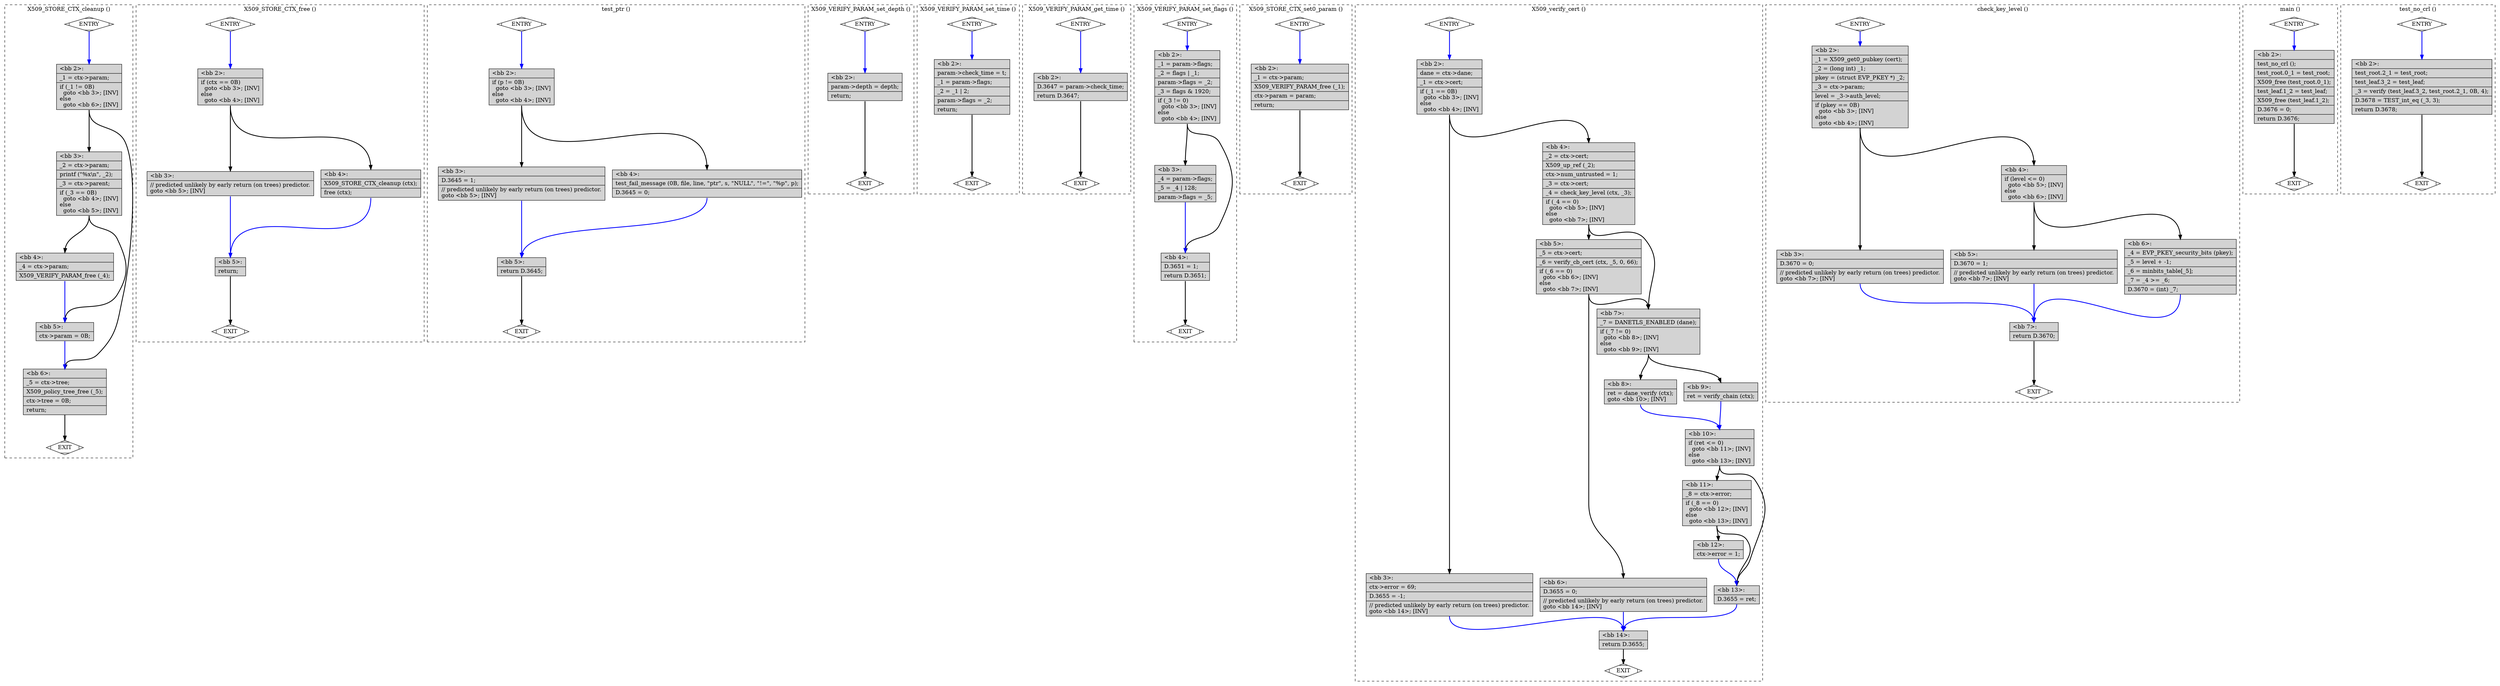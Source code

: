 digraph "test.o-openssl_leak_5.c.015t.cfg" {
overlap=false;
subgraph "cluster_X509_STORE_CTX_cleanup" {
	style="dashed";
	color="black";
	label="X509_STORE_CTX_cleanup ()";
	fn_22_basic_block_0 [shape=Mdiamond,style=filled,fillcolor=white,label="ENTRY"];

	fn_22_basic_block_1 [shape=Mdiamond,style=filled,fillcolor=white,label="EXIT"];

	fn_22_basic_block_2 [shape=record,style=filled,fillcolor=lightgrey,label="{\<bb\ 2\>:\l\
|_1\ =\ ctx-\>param;\l\
|if\ (_1\ !=\ 0B)\l\
\ \ goto\ \<bb\ 3\>;\ [INV]\l\
else\l\
\ \ goto\ \<bb\ 6\>;\ [INV]\l\
}"];

	fn_22_basic_block_3 [shape=record,style=filled,fillcolor=lightgrey,label="{\<bb\ 3\>:\l\
|_2\ =\ ctx-\>param;\l\
|printf\ (\"%x\\n\",\ _2);\l\
|_3\ =\ ctx-\>parent;\l\
|if\ (_3\ ==\ 0B)\l\
\ \ goto\ \<bb\ 4\>;\ [INV]\l\
else\l\
\ \ goto\ \<bb\ 5\>;\ [INV]\l\
}"];

	fn_22_basic_block_4 [shape=record,style=filled,fillcolor=lightgrey,label="{\<bb\ 4\>:\l\
|_4\ =\ ctx-\>param;\l\
|X509_VERIFY_PARAM_free\ (_4);\l\
}"];

	fn_22_basic_block_5 [shape=record,style=filled,fillcolor=lightgrey,label="{\<bb\ 5\>:\l\
|ctx-\>param\ =\ 0B;\l\
}"];

	fn_22_basic_block_6 [shape=record,style=filled,fillcolor=lightgrey,label="{\<bb\ 6\>:\l\
|_5\ =\ ctx-\>tree;\l\
|X509_policy_tree_free\ (_5);\l\
|ctx-\>tree\ =\ 0B;\l\
|return;\l\
}"];

	fn_22_basic_block_0:s -> fn_22_basic_block_2:n [style="solid,bold",color=blue,weight=100,constraint=true];
	fn_22_basic_block_2:s -> fn_22_basic_block_3:n [style="solid,bold",color=black,weight=10,constraint=true];
	fn_22_basic_block_2:s -> fn_22_basic_block_6:n [style="solid,bold",color=black,weight=10,constraint=true];
	fn_22_basic_block_3:s -> fn_22_basic_block_4:n [style="solid,bold",color=black,weight=10,constraint=true];
	fn_22_basic_block_3:s -> fn_22_basic_block_5:n [style="solid,bold",color=black,weight=10,constraint=true];
	fn_22_basic_block_4:s -> fn_22_basic_block_5:n [style="solid,bold",color=blue,weight=100,constraint=true];
	fn_22_basic_block_5:s -> fn_22_basic_block_6:n [style="solid,bold",color=blue,weight=100,constraint=true];
	fn_22_basic_block_6:s -> fn_22_basic_block_1:n [style="solid,bold",color=black,weight=10,constraint=true];
	fn_22_basic_block_0:s -> fn_22_basic_block_1:n [style="invis",constraint=true];
}
subgraph "cluster_X509_STORE_CTX_free" {
	style="dashed";
	color="black";
	label="X509_STORE_CTX_free ()";
	fn_23_basic_block_0 [shape=Mdiamond,style=filled,fillcolor=white,label="ENTRY"];

	fn_23_basic_block_1 [shape=Mdiamond,style=filled,fillcolor=white,label="EXIT"];

	fn_23_basic_block_2 [shape=record,style=filled,fillcolor=lightgrey,label="{\<bb\ 2\>:\l\
|if\ (ctx\ ==\ 0B)\l\
\ \ goto\ \<bb\ 3\>;\ [INV]\l\
else\l\
\ \ goto\ \<bb\ 4\>;\ [INV]\l\
}"];

	fn_23_basic_block_3 [shape=record,style=filled,fillcolor=lightgrey,label="{\<bb\ 3\>:\l\
|//\ predicted\ unlikely\ by\ early\ return\ (on\ trees)\ predictor.\l\
goto\ \<bb\ 5\>;\ [INV]\l\
}"];

	fn_23_basic_block_4 [shape=record,style=filled,fillcolor=lightgrey,label="{\<bb\ 4\>:\l\
|X509_STORE_CTX_cleanup\ (ctx);\l\
|free\ (ctx);\l\
}"];

	fn_23_basic_block_5 [shape=record,style=filled,fillcolor=lightgrey,label="{\<bb\ 5\>:\l\
|return;\l\
}"];

	fn_23_basic_block_0:s -> fn_23_basic_block_2:n [style="solid,bold",color=blue,weight=100,constraint=true];
	fn_23_basic_block_2:s -> fn_23_basic_block_3:n [style="solid,bold",color=black,weight=10,constraint=true];
	fn_23_basic_block_2:s -> fn_23_basic_block_4:n [style="solid,bold",color=black,weight=10,constraint=true];
	fn_23_basic_block_3:s -> fn_23_basic_block_5:n [style="solid,bold",color=blue,weight=100,constraint=true];
	fn_23_basic_block_4:s -> fn_23_basic_block_5:n [style="solid,bold",color=blue,weight=100,constraint=true];
	fn_23_basic_block_5:s -> fn_23_basic_block_1:n [style="solid,bold",color=black,weight=10,constraint=true];
	fn_23_basic_block_0:s -> fn_23_basic_block_1:n [style="invis",constraint=true];
}
subgraph "cluster_test_ptr" {
	style="dashed";
	color="black";
	label="test_ptr ()";
	fn_24_basic_block_0 [shape=Mdiamond,style=filled,fillcolor=white,label="ENTRY"];

	fn_24_basic_block_1 [shape=Mdiamond,style=filled,fillcolor=white,label="EXIT"];

	fn_24_basic_block_2 [shape=record,style=filled,fillcolor=lightgrey,label="{\<bb\ 2\>:\l\
|if\ (p\ !=\ 0B)\l\
\ \ goto\ \<bb\ 3\>;\ [INV]\l\
else\l\
\ \ goto\ \<bb\ 4\>;\ [INV]\l\
}"];

	fn_24_basic_block_3 [shape=record,style=filled,fillcolor=lightgrey,label="{\<bb\ 3\>:\l\
|D.3645\ =\ 1;\l\
|//\ predicted\ unlikely\ by\ early\ return\ (on\ trees)\ predictor.\l\
goto\ \<bb\ 5\>;\ [INV]\l\
}"];

	fn_24_basic_block_4 [shape=record,style=filled,fillcolor=lightgrey,label="{\<bb\ 4\>:\l\
|test_fail_message\ (0B,\ file,\ line,\ \"ptr\",\ s,\ \"NULL\",\ \"!=\",\ \"%p\",\ p);\l\
|D.3645\ =\ 0;\l\
}"];

	fn_24_basic_block_5 [shape=record,style=filled,fillcolor=lightgrey,label="{\<bb\ 5\>:\l\
|return\ D.3645;\l\
}"];

	fn_24_basic_block_0:s -> fn_24_basic_block_2:n [style="solid,bold",color=blue,weight=100,constraint=true];
	fn_24_basic_block_2:s -> fn_24_basic_block_3:n [style="solid,bold",color=black,weight=10,constraint=true];
	fn_24_basic_block_2:s -> fn_24_basic_block_4:n [style="solid,bold",color=black,weight=10,constraint=true];
	fn_24_basic_block_3:s -> fn_24_basic_block_5:n [style="solid,bold",color=blue,weight=100,constraint=true];
	fn_24_basic_block_4:s -> fn_24_basic_block_5:n [style="solid,bold",color=blue,weight=100,constraint=true];
	fn_24_basic_block_5:s -> fn_24_basic_block_1:n [style="solid,bold",color=black,weight=10,constraint=true];
	fn_24_basic_block_0:s -> fn_24_basic_block_1:n [style="invis",constraint=true];
}
subgraph "cluster_X509_VERIFY_PARAM_set_depth" {
	style="dashed";
	color="black";
	label="X509_VERIFY_PARAM_set_depth ()";
	fn_25_basic_block_0 [shape=Mdiamond,style=filled,fillcolor=white,label="ENTRY"];

	fn_25_basic_block_1 [shape=Mdiamond,style=filled,fillcolor=white,label="EXIT"];

	fn_25_basic_block_2 [shape=record,style=filled,fillcolor=lightgrey,label="{\<bb\ 2\>:\l\
|param-\>depth\ =\ depth;\l\
|return;\l\
}"];

	fn_25_basic_block_0:s -> fn_25_basic_block_2:n [style="solid,bold",color=blue,weight=100,constraint=true];
	fn_25_basic_block_2:s -> fn_25_basic_block_1:n [style="solid,bold",color=black,weight=10,constraint=true];
	fn_25_basic_block_0:s -> fn_25_basic_block_1:n [style="invis",constraint=true];
}
subgraph "cluster_X509_VERIFY_PARAM_set_time" {
	style="dashed";
	color="black";
	label="X509_VERIFY_PARAM_set_time ()";
	fn_26_basic_block_0 [shape=Mdiamond,style=filled,fillcolor=white,label="ENTRY"];

	fn_26_basic_block_1 [shape=Mdiamond,style=filled,fillcolor=white,label="EXIT"];

	fn_26_basic_block_2 [shape=record,style=filled,fillcolor=lightgrey,label="{\<bb\ 2\>:\l\
|param-\>check_time\ =\ t;\l\
|_1\ =\ param-\>flags;\l\
|_2\ =\ _1\ \|\ 2;\l\
|param-\>flags\ =\ _2;\l\
|return;\l\
}"];

	fn_26_basic_block_0:s -> fn_26_basic_block_2:n [style="solid,bold",color=blue,weight=100,constraint=true];
	fn_26_basic_block_2:s -> fn_26_basic_block_1:n [style="solid,bold",color=black,weight=10,constraint=true];
	fn_26_basic_block_0:s -> fn_26_basic_block_1:n [style="invis",constraint=true];
}
subgraph "cluster_X509_VERIFY_PARAM_get_time" {
	style="dashed";
	color="black";
	label="X509_VERIFY_PARAM_get_time ()";
	fn_27_basic_block_0 [shape=Mdiamond,style=filled,fillcolor=white,label="ENTRY"];

	fn_27_basic_block_1 [shape=Mdiamond,style=filled,fillcolor=white,label="EXIT"];

	fn_27_basic_block_2 [shape=record,style=filled,fillcolor=lightgrey,label="{\<bb\ 2\>:\l\
|D.3647\ =\ param-\>check_time;\l\
|return\ D.3647;\l\
}"];

	fn_27_basic_block_0:s -> fn_27_basic_block_2:n [style="solid,bold",color=blue,weight=100,constraint=true];
	fn_27_basic_block_2:s -> fn_27_basic_block_1:n [style="solid,bold",color=black,weight=10,constraint=true];
	fn_27_basic_block_0:s -> fn_27_basic_block_1:n [style="invis",constraint=true];
}
subgraph "cluster_X509_VERIFY_PARAM_set_flags" {
	style="dashed";
	color="black";
	label="X509_VERIFY_PARAM_set_flags ()";
	fn_28_basic_block_0 [shape=Mdiamond,style=filled,fillcolor=white,label="ENTRY"];

	fn_28_basic_block_1 [shape=Mdiamond,style=filled,fillcolor=white,label="EXIT"];

	fn_28_basic_block_2 [shape=record,style=filled,fillcolor=lightgrey,label="{\<bb\ 2\>:\l\
|_1\ =\ param-\>flags;\l\
|_2\ =\ flags\ \|\ _1;\l\
|param-\>flags\ =\ _2;\l\
|_3\ =\ flags\ &\ 1920;\l\
|if\ (_3\ !=\ 0)\l\
\ \ goto\ \<bb\ 3\>;\ [INV]\l\
else\l\
\ \ goto\ \<bb\ 4\>;\ [INV]\l\
}"];

	fn_28_basic_block_3 [shape=record,style=filled,fillcolor=lightgrey,label="{\<bb\ 3\>:\l\
|_4\ =\ param-\>flags;\l\
|_5\ =\ _4\ \|\ 128;\l\
|param-\>flags\ =\ _5;\l\
}"];

	fn_28_basic_block_4 [shape=record,style=filled,fillcolor=lightgrey,label="{\<bb\ 4\>:\l\
|D.3651\ =\ 1;\l\
|return\ D.3651;\l\
}"];

	fn_28_basic_block_0:s -> fn_28_basic_block_2:n [style="solid,bold",color=blue,weight=100,constraint=true];
	fn_28_basic_block_2:s -> fn_28_basic_block_3:n [style="solid,bold",color=black,weight=10,constraint=true];
	fn_28_basic_block_2:s -> fn_28_basic_block_4:n [style="solid,bold",color=black,weight=10,constraint=true];
	fn_28_basic_block_3:s -> fn_28_basic_block_4:n [style="solid,bold",color=blue,weight=100,constraint=true];
	fn_28_basic_block_4:s -> fn_28_basic_block_1:n [style="solid,bold",color=black,weight=10,constraint=true];
	fn_28_basic_block_0:s -> fn_28_basic_block_1:n [style="invis",constraint=true];
}
subgraph "cluster_X509_STORE_CTX_set0_param" {
	style="dashed";
	color="black";
	label="X509_STORE_CTX_set0_param ()";
	fn_29_basic_block_0 [shape=Mdiamond,style=filled,fillcolor=white,label="ENTRY"];

	fn_29_basic_block_1 [shape=Mdiamond,style=filled,fillcolor=white,label="EXIT"];

	fn_29_basic_block_2 [shape=record,style=filled,fillcolor=lightgrey,label="{\<bb\ 2\>:\l\
|_1\ =\ ctx-\>param;\l\
|X509_VERIFY_PARAM_free\ (_1);\l\
|ctx-\>param\ =\ param;\l\
|return;\l\
}"];

	fn_29_basic_block_0:s -> fn_29_basic_block_2:n [style="solid,bold",color=blue,weight=100,constraint=true];
	fn_29_basic_block_2:s -> fn_29_basic_block_1:n [style="solid,bold",color=black,weight=10,constraint=true];
	fn_29_basic_block_0:s -> fn_29_basic_block_1:n [style="invis",constraint=true];
}
subgraph "cluster_X509_verify_cert" {
	style="dashed";
	color="black";
	label="X509_verify_cert ()";
	fn_31_basic_block_0 [shape=Mdiamond,style=filled,fillcolor=white,label="ENTRY"];

	fn_31_basic_block_1 [shape=Mdiamond,style=filled,fillcolor=white,label="EXIT"];

	fn_31_basic_block_2 [shape=record,style=filled,fillcolor=lightgrey,label="{\<bb\ 2\>:\l\
|dane\ =\ ctx-\>dane;\l\
|_1\ =\ ctx-\>cert;\l\
|if\ (_1\ ==\ 0B)\l\
\ \ goto\ \<bb\ 3\>;\ [INV]\l\
else\l\
\ \ goto\ \<bb\ 4\>;\ [INV]\l\
}"];

	fn_31_basic_block_3 [shape=record,style=filled,fillcolor=lightgrey,label="{\<bb\ 3\>:\l\
|ctx-\>error\ =\ 69;\l\
|D.3655\ =\ -1;\l\
|//\ predicted\ unlikely\ by\ early\ return\ (on\ trees)\ predictor.\l\
goto\ \<bb\ 14\>;\ [INV]\l\
}"];

	fn_31_basic_block_4 [shape=record,style=filled,fillcolor=lightgrey,label="{\<bb\ 4\>:\l\
|_2\ =\ ctx-\>cert;\l\
|X509_up_ref\ (_2);\l\
|ctx-\>num_untrusted\ =\ 1;\l\
|_3\ =\ ctx-\>cert;\l\
|_4\ =\ check_key_level\ (ctx,\ _3);\l\
|if\ (_4\ ==\ 0)\l\
\ \ goto\ \<bb\ 5\>;\ [INV]\l\
else\l\
\ \ goto\ \<bb\ 7\>;\ [INV]\l\
}"];

	fn_31_basic_block_5 [shape=record,style=filled,fillcolor=lightgrey,label="{\<bb\ 5\>:\l\
|_5\ =\ ctx-\>cert;\l\
|_6\ =\ verify_cb_cert\ (ctx,\ _5,\ 0,\ 66);\l\
|if\ (_6\ ==\ 0)\l\
\ \ goto\ \<bb\ 6\>;\ [INV]\l\
else\l\
\ \ goto\ \<bb\ 7\>;\ [INV]\l\
}"];

	fn_31_basic_block_6 [shape=record,style=filled,fillcolor=lightgrey,label="{\<bb\ 6\>:\l\
|D.3655\ =\ 0;\l\
|//\ predicted\ unlikely\ by\ early\ return\ (on\ trees)\ predictor.\l\
goto\ \<bb\ 14\>;\ [INV]\l\
}"];

	fn_31_basic_block_7 [shape=record,style=filled,fillcolor=lightgrey,label="{\<bb\ 7\>:\l\
|_7\ =\ DANETLS_ENABLED\ (dane);\l\
|if\ (_7\ !=\ 0)\l\
\ \ goto\ \<bb\ 8\>;\ [INV]\l\
else\l\
\ \ goto\ \<bb\ 9\>;\ [INV]\l\
}"];

	fn_31_basic_block_8 [shape=record,style=filled,fillcolor=lightgrey,label="{\<bb\ 8\>:\l\
|ret\ =\ dane_verify\ (ctx);\l\
goto\ \<bb\ 10\>;\ [INV]\l\
}"];

	fn_31_basic_block_9 [shape=record,style=filled,fillcolor=lightgrey,label="{\<bb\ 9\>:\l\
|ret\ =\ verify_chain\ (ctx);\l\
}"];

	fn_31_basic_block_10 [shape=record,style=filled,fillcolor=lightgrey,label="{\<bb\ 10\>:\l\
|if\ (ret\ \<=\ 0)\l\
\ \ goto\ \<bb\ 11\>;\ [INV]\l\
else\l\
\ \ goto\ \<bb\ 13\>;\ [INV]\l\
}"];

	fn_31_basic_block_11 [shape=record,style=filled,fillcolor=lightgrey,label="{\<bb\ 11\>:\l\
|_8\ =\ ctx-\>error;\l\
|if\ (_8\ ==\ 0)\l\
\ \ goto\ \<bb\ 12\>;\ [INV]\l\
else\l\
\ \ goto\ \<bb\ 13\>;\ [INV]\l\
}"];

	fn_31_basic_block_12 [shape=record,style=filled,fillcolor=lightgrey,label="{\<bb\ 12\>:\l\
|ctx-\>error\ =\ 1;\l\
}"];

	fn_31_basic_block_13 [shape=record,style=filled,fillcolor=lightgrey,label="{\<bb\ 13\>:\l\
|D.3655\ =\ ret;\l\
}"];

	fn_31_basic_block_14 [shape=record,style=filled,fillcolor=lightgrey,label="{\<bb\ 14\>:\l\
|return\ D.3655;\l\
}"];

	fn_31_basic_block_0:s -> fn_31_basic_block_2:n [style="solid,bold",color=blue,weight=100,constraint=true];
	fn_31_basic_block_2:s -> fn_31_basic_block_3:n [style="solid,bold",color=black,weight=10,constraint=true];
	fn_31_basic_block_2:s -> fn_31_basic_block_4:n [style="solid,bold",color=black,weight=10,constraint=true];
	fn_31_basic_block_3:s -> fn_31_basic_block_14:n [style="solid,bold",color=blue,weight=100,constraint=true];
	fn_31_basic_block_4:s -> fn_31_basic_block_5:n [style="solid,bold",color=black,weight=10,constraint=true];
	fn_31_basic_block_4:s -> fn_31_basic_block_7:n [style="solid,bold",color=black,weight=10,constraint=true];
	fn_31_basic_block_5:s -> fn_31_basic_block_6:n [style="solid,bold",color=black,weight=10,constraint=true];
	fn_31_basic_block_5:s -> fn_31_basic_block_7:n [style="solid,bold",color=black,weight=10,constraint=true];
	fn_31_basic_block_6:s -> fn_31_basic_block_14:n [style="solid,bold",color=blue,weight=100,constraint=true];
	fn_31_basic_block_7:s -> fn_31_basic_block_8:n [style="solid,bold",color=black,weight=10,constraint=true];
	fn_31_basic_block_7:s -> fn_31_basic_block_9:n [style="solid,bold",color=black,weight=10,constraint=true];
	fn_31_basic_block_8:s -> fn_31_basic_block_10:n [style="solid,bold",color=blue,weight=100,constraint=true];
	fn_31_basic_block_9:s -> fn_31_basic_block_10:n [style="solid,bold",color=blue,weight=100,constraint=true];
	fn_31_basic_block_10:s -> fn_31_basic_block_11:n [style="solid,bold",color=black,weight=10,constraint=true];
	fn_31_basic_block_10:s -> fn_31_basic_block_13:n [style="solid,bold",color=black,weight=10,constraint=true];
	fn_31_basic_block_11:s -> fn_31_basic_block_12:n [style="solid,bold",color=black,weight=10,constraint=true];
	fn_31_basic_block_11:s -> fn_31_basic_block_13:n [style="solid,bold",color=black,weight=10,constraint=true];
	fn_31_basic_block_12:s -> fn_31_basic_block_13:n [style="solid,bold",color=blue,weight=100,constraint=true];
	fn_31_basic_block_13:s -> fn_31_basic_block_14:n [style="solid,bold",color=blue,weight=100,constraint=true];
	fn_31_basic_block_14:s -> fn_31_basic_block_1:n [style="solid,bold",color=black,weight=10,constraint=true];
	fn_31_basic_block_0:s -> fn_31_basic_block_1:n [style="invis",constraint=true];
}
subgraph "cluster_check_key_level" {
	style="dashed";
	color="black";
	label="check_key_level ()";
	fn_30_basic_block_0 [shape=Mdiamond,style=filled,fillcolor=white,label="ENTRY"];

	fn_30_basic_block_1 [shape=Mdiamond,style=filled,fillcolor=white,label="EXIT"];

	fn_30_basic_block_2 [shape=record,style=filled,fillcolor=lightgrey,label="{\<bb\ 2\>:\l\
|_1\ =\ X509_get0_pubkey\ (cert);\l\
|_2\ =\ (long\ int)\ _1;\l\
|pkey\ =\ (struct\ EVP_PKEY\ *)\ _2;\l\
|_3\ =\ ctx-\>param;\l\
|level\ =\ _3-\>auth_level;\l\
|if\ (pkey\ ==\ 0B)\l\
\ \ goto\ \<bb\ 3\>;\ [INV]\l\
else\l\
\ \ goto\ \<bb\ 4\>;\ [INV]\l\
}"];

	fn_30_basic_block_3 [shape=record,style=filled,fillcolor=lightgrey,label="{\<bb\ 3\>:\l\
|D.3670\ =\ 0;\l\
|//\ predicted\ unlikely\ by\ early\ return\ (on\ trees)\ predictor.\l\
goto\ \<bb\ 7\>;\ [INV]\l\
}"];

	fn_30_basic_block_4 [shape=record,style=filled,fillcolor=lightgrey,label="{\<bb\ 4\>:\l\
|if\ (level\ \<=\ 0)\l\
\ \ goto\ \<bb\ 5\>;\ [INV]\l\
else\l\
\ \ goto\ \<bb\ 6\>;\ [INV]\l\
}"];

	fn_30_basic_block_5 [shape=record,style=filled,fillcolor=lightgrey,label="{\<bb\ 5\>:\l\
|D.3670\ =\ 1;\l\
|//\ predicted\ unlikely\ by\ early\ return\ (on\ trees)\ predictor.\l\
goto\ \<bb\ 7\>;\ [INV]\l\
}"];

	fn_30_basic_block_6 [shape=record,style=filled,fillcolor=lightgrey,label="{\<bb\ 6\>:\l\
|_4\ =\ EVP_PKEY_security_bits\ (pkey);\l\
|_5\ =\ level\ +\ -1;\l\
|_6\ =\ minbits_table[_5];\l\
|_7\ =\ _4\ \>=\ _6;\l\
|D.3670\ =\ (int)\ _7;\l\
}"];

	fn_30_basic_block_7 [shape=record,style=filled,fillcolor=lightgrey,label="{\<bb\ 7\>:\l\
|return\ D.3670;\l\
}"];

	fn_30_basic_block_0:s -> fn_30_basic_block_2:n [style="solid,bold",color=blue,weight=100,constraint=true];
	fn_30_basic_block_2:s -> fn_30_basic_block_3:n [style="solid,bold",color=black,weight=10,constraint=true];
	fn_30_basic_block_2:s -> fn_30_basic_block_4:n [style="solid,bold",color=black,weight=10,constraint=true];
	fn_30_basic_block_3:s -> fn_30_basic_block_7:n [style="solid,bold",color=blue,weight=100,constraint=true];
	fn_30_basic_block_4:s -> fn_30_basic_block_5:n [style="solid,bold",color=black,weight=10,constraint=true];
	fn_30_basic_block_4:s -> fn_30_basic_block_6:n [style="solid,bold",color=black,weight=10,constraint=true];
	fn_30_basic_block_5:s -> fn_30_basic_block_7:n [style="solid,bold",color=blue,weight=100,constraint=true];
	fn_30_basic_block_6:s -> fn_30_basic_block_7:n [style="solid,bold",color=blue,weight=100,constraint=true];
	fn_30_basic_block_7:s -> fn_30_basic_block_1:n [style="solid,bold",color=black,weight=10,constraint=true];
	fn_30_basic_block_0:s -> fn_30_basic_block_1:n [style="invis",constraint=true];
}
subgraph "cluster_main" {
	style="dashed";
	color="black";
	label="main ()";
	fn_33_basic_block_0 [shape=Mdiamond,style=filled,fillcolor=white,label="ENTRY"];

	fn_33_basic_block_1 [shape=Mdiamond,style=filled,fillcolor=white,label="EXIT"];

	fn_33_basic_block_2 [shape=record,style=filled,fillcolor=lightgrey,label="{\<bb\ 2\>:\l\
|test_no_crl\ ();\l\
|test_root.0_1\ =\ test_root;\l\
|X509_free\ (test_root.0_1);\l\
|test_leaf.1_2\ =\ test_leaf;\l\
|X509_free\ (test_leaf.1_2);\l\
|D.3676\ =\ 0;\l\
|return\ D.3676;\l\
}"];

	fn_33_basic_block_0:s -> fn_33_basic_block_2:n [style="solid,bold",color=blue,weight=100,constraint=true];
	fn_33_basic_block_2:s -> fn_33_basic_block_1:n [style="solid,bold",color=black,weight=10,constraint=true];
	fn_33_basic_block_0:s -> fn_33_basic_block_1:n [style="invis",constraint=true];
}
subgraph "cluster_test_no_crl" {
	style="dashed";
	color="black";
	label="test_no_crl ()";
	fn_32_basic_block_0 [shape=Mdiamond,style=filled,fillcolor=white,label="ENTRY"];

	fn_32_basic_block_1 [shape=Mdiamond,style=filled,fillcolor=white,label="EXIT"];

	fn_32_basic_block_2 [shape=record,style=filled,fillcolor=lightgrey,label="{\<bb\ 2\>:\l\
|test_root.2_1\ =\ test_root;\l\
|test_leaf.3_2\ =\ test_leaf;\l\
|_3\ =\ verify\ (test_leaf.3_2,\ test_root.2_1,\ 0B,\ 4);\l\
|D.3678\ =\ TEST_int_eq\ (_3,\ 3);\l\
|return\ D.3678;\l\
}"];

	fn_32_basic_block_0:s -> fn_32_basic_block_2:n [style="solid,bold",color=blue,weight=100,constraint=true];
	fn_32_basic_block_2:s -> fn_32_basic_block_1:n [style="solid,bold",color=black,weight=10,constraint=true];
	fn_32_basic_block_0:s -> fn_32_basic_block_1:n [style="invis",constraint=true];
}
}
